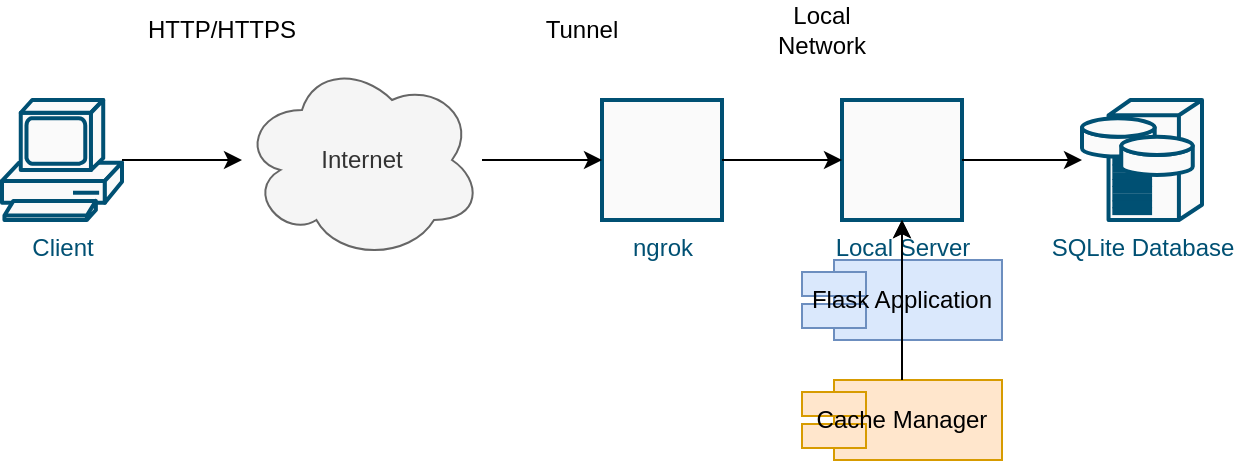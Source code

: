 <?xml version="1.0" encoding="UTF-8"?>
<mxfile version="21.7.5" type="device">
  <diagram id="deployment_diagram" name="Deployment Diagram">
    <mxGraphModel dx="1422" dy="762" grid="1" gridSize="10" guides="1" tooltips="1" connect="1" arrows="1" fold="1" page="1" pageScale="1" pageWidth="827" pageHeight="1169" math="0" shadow="0">
      <root>
        <mxCell id="0"/>
        <mxCell id="1" parent="0"/>
        
        <!-- Client Node -->
        <mxCell id="2" value="Client" style="shape=mxgraph.cisco.computers_and_peripherals.pc;html=1;dashed=0;fillColor=#FAFAFA;strokeColor=#005073;strokeWidth=2;verticalLabelPosition=bottom;verticalAlign=top;align=center;spacingTop=0;outlineConnect=0;fontColor=#005073;" vertex="1" parent="1">
          <mxGeometry x="40" y="200" width="60" height="60" as="geometry"/>
        </mxCell>
        
        <!-- Internet Cloud -->
        <mxCell id="3" value="Internet" style="ellipse;shape=cloud;whiteSpace=wrap;html=1;fillColor=#f5f5f5;strokeColor=#666666;fontColor=#333333;" vertex="1" parent="1">
          <mxGeometry x="160" y="180" width="120" height="100" as="geometry"/>
        </mxCell>
        
        <!-- ngrok Node -->
        <mxCell id="4" value="ngrok" style="shape=mxgraph.cisco.servers.standalone_server;html=1;dashed=0;fillColor=#FAFAFA;strokeColor=#005073;strokeWidth=2;verticalLabelPosition=bottom;verticalAlign=top;align=center;spacingTop=0;outlineConnect=0;fontColor=#005073;" vertex="1" parent="1">
          <mxGeometry x="340" y="200" width="60" height="60" as="geometry"/>
        </mxCell>
        
        <!-- Local Server Node -->
        <mxCell id="5" value="Local Server" style="shape=mxgraph.cisco.servers.standalone_server;html=1;dashed=0;fillColor=#FAFAFA;strokeColor=#005073;strokeWidth=2;verticalLabelPosition=bottom;verticalAlign=top;align=center;spacingTop=0;outlineConnect=0;fontColor=#005073;" vertex="1" parent="1">
          <mxGeometry x="460" y="200" width="60" height="60" as="geometry"/>
        </mxCell>
        
        <!-- Database Node -->
        <mxCell id="6" value="SQLite Database" style="shape=mxgraph.cisco.servers.storage_server;html=1;dashed=0;fillColor=#FAFAFA;strokeColor=#005073;strokeWidth=2;verticalLabelPosition=bottom;verticalAlign=top;align=center;spacingTop=0;outlineConnect=0;fontColor=#005073;" vertex="1" parent="1">
          <mxGeometry x="580" y="200" width="60" height="60" as="geometry"/>
        </mxCell>
        
        <!-- Components -->
        <mxCell id="7" value="Flask Application" style="shape=component;whiteSpace=wrap;html=1;backgroundOutline=1;size=0.25;fillColor=#dae8fc;strokeColor=#6c8ebf;" vertex="1" parent="1">
          <mxGeometry x="440" y="280" width="100" height="40" as="geometry"/>
        </mxCell>
        
        <mxCell id="8" value="Cache Manager" style="shape=component;whiteSpace=wrap;html=1;backgroundOutline=1;size=0.25;fillColor=#ffe6cc;strokeColor=#d79b00;" vertex="1" parent="1">
          <mxGeometry x="440" y="340" width="100" height="40" as="geometry"/>
        </mxCell>
        
        <!-- Connections -->
        <mxCell id="9" value="" style="endArrow=classic;html=1;exitX=1;exitY=0.5;exitDx=0;exitDy=0;entryX=0;entryY=0.5;entryDx=0;entryDy=0;" edge="1" parent="1" source="2" target="3">
          <mxGeometry width="50" height="50" relative="1" as="geometry">
            <mxPoint x="390" y="420" as="sourcePoint"/>
            <mxPoint x="440" y="420" as="targetPoint"/>
          </mxGeometry>
        </mxCell>
        
        <mxCell id="10" value="" style="endArrow=classic;html=1;exitX=1;exitY=0.5;exitDx=0;exitDy=0;entryX=0;entryY=0.5;entryDx=0;entryDy=0;" edge="1" parent="1" source="3" target="4">
          <mxGeometry width="50" height="50" relative="1" as="geometry">
            <mxPoint x="390" y="420" as="sourcePoint"/>
            <mxPoint x="440" y="420" as="targetPoint"/>
          </mxGeometry>
        </mxCell>
        
        <mxCell id="11" value="" style="endArrow=classic;html=1;exitX=1;exitY=0.5;exitDx=0;exitDy=0;entryX=0;entryY=0.5;entryDx=0;entryDy=0;" edge="1" parent="1" source="4" target="5">
          <mxGeometry width="50" height="50" relative="1" as="geometry">
            <mxPoint x="390" y="420" as="sourcePoint"/>
            <mxPoint x="440" y="420" as="targetPoint"/>
          </mxGeometry>
        </mxCell>
        
        <mxCell id="12" value="" style="endArrow=classic;html=1;exitX=1;exitY=0.5;exitDx=0;exitDy=0;entryX=0;entryY=0.5;entryDx=0;entryDy=0;" edge="1" parent="1" source="5" target="6">
          <mxGeometry width="50" height="50" relative="1" as="geometry">
            <mxPoint x="390" y="420" as="sourcePoint"/>
            <mxPoint x="440" y="420" as="targetPoint"/>
          </mxGeometry>
        </mxCell>
        
        <!-- Component Connections -->
        <mxCell id="13" value="" style="endArrow=classic;html=1;exitX=0.5;exitY=0;exitDx=0;exitDy=0;entryX=0.5;entryY=1;entryDx=0;entryDy=0;" edge="1" parent="1" source="7" target="5">
          <mxGeometry width="50" height="50" relative="1" as="geometry">
            <mxPoint x="390" y="420" as="sourcePoint"/>
            <mxPoint x="440" y="420" as="targetPoint"/>
          </mxGeometry>
        </mxCell>
        
        <mxCell id="14" value="" style="endArrow=classic;html=1;exitX=0.5;exitY=0;exitDx=0;exitDy=0;entryX=0.5;entryY=1;entryDx=0;entryDy=0;" edge="1" parent="1" source="8" target="5">
          <mxGeometry width="50" height="50" relative="1" as="geometry">
            <mxPoint x="390" y="420" as="sourcePoint"/>
            <mxPoint x="440" y="420" as="targetPoint"/>
          </mxGeometry>
        </mxCell>
        
        <!-- Labels -->
        <mxCell id="15" value="HTTP/HTTPS" style="text;html=1;strokeColor=none;fillColor=none;align=center;verticalAlign=middle;whiteSpace=wrap;rounded=0;" vertex="1" parent="1">
          <mxGeometry x="120" y="150" width="60" height="30" as="geometry"/>
        </mxCell>
        
        <mxCell id="16" value="Tunnel" style="text;html=1;strokeColor=none;fillColor=none;align=center;verticalAlign=middle;whiteSpace=wrap;rounded=0;" vertex="1" parent="1">
          <mxGeometry x="300" y="150" width="60" height="30" as="geometry"/>
        </mxCell>
        
        <mxCell id="17" value="Local Network" style="text;html=1;strokeColor=none;fillColor=none;align=center;verticalAlign=middle;whiteSpace=wrap;rounded=0;" vertex="1" parent="1">
          <mxGeometry x="420" y="150" width="60" height="30" as="geometry"/>
        </mxCell>
        
      </root>
    </mxGraphModel>
  </diagram>
</mxfile> 